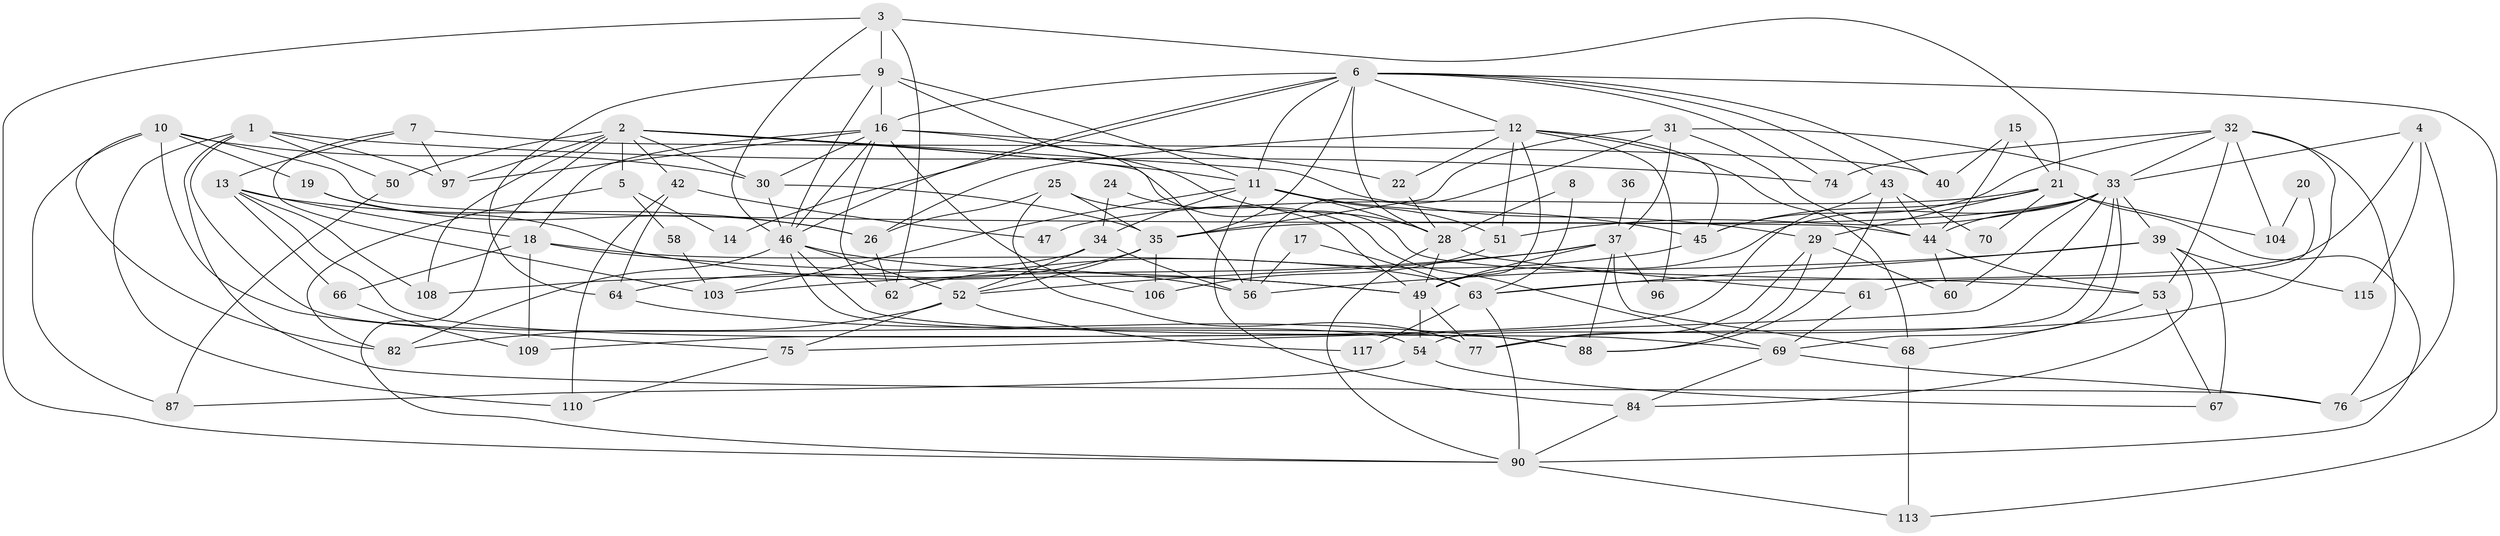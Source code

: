 // original degree distribution, {3: 0.3050847457627119, 8: 0.025423728813559324, 5: 0.16101694915254236, 4: 0.2542372881355932, 6: 0.0847457627118644, 2: 0.1271186440677966, 7: 0.0423728813559322}
// Generated by graph-tools (version 1.1) at 2025/42/03/06/25 10:42:00]
// undirected, 81 vertices, 194 edges
graph export_dot {
graph [start="1"]
  node [color=gray90,style=filled];
  1 [super="+80"];
  2 [super="+98"];
  3;
  4;
  5 [super="+92"];
  6 [super="+85"];
  7 [super="+89"];
  8;
  9;
  10 [super="+23"];
  11 [super="+38"];
  12 [super="+111"];
  13 [super="+27"];
  14;
  15;
  16 [super="+86"];
  17;
  18;
  19;
  20;
  21 [super="+79"];
  22;
  24;
  25;
  26 [super="+94"];
  28 [super="+65"];
  29;
  30 [super="+114"];
  31 [super="+55"];
  32 [super="+41"];
  33 [super="+101"];
  34 [super="+81"];
  35 [super="+78"];
  36;
  37 [super="+57"];
  39 [super="+73"];
  40 [super="+107"];
  42;
  43 [super="+59"];
  44 [super="+83"];
  45 [super="+48"];
  46 [super="+100"];
  47;
  49 [super="+91"];
  50;
  51;
  52 [super="+72"];
  53 [super="+95"];
  54;
  56 [super="+93"];
  58;
  60;
  61;
  62;
  63 [super="+112"];
  64;
  66;
  67;
  68;
  69 [super="+71"];
  70;
  74;
  75;
  76 [super="+105"];
  77 [super="+99"];
  82;
  84;
  87;
  88 [super="+116"];
  90 [super="+102"];
  96;
  97;
  103 [super="+118"];
  104;
  106;
  108;
  109;
  110;
  113;
  115;
  117;
  1 -- 50;
  1 -- 110;
  1 -- 97;
  1 -- 54;
  1 -- 74;
  1 -- 76;
  2 -- 11;
  2 -- 29;
  2 -- 42;
  2 -- 50;
  2 -- 90;
  2 -- 97;
  2 -- 108;
  2 -- 5 [weight=2];
  2 -- 53;
  2 -- 30;
  3 -- 9;
  3 -- 62;
  3 -- 21;
  3 -- 90;
  3 -- 46;
  4 -- 115;
  4 -- 33;
  4 -- 63;
  4 -- 76;
  5 -- 82;
  5 -- 58;
  5 -- 14;
  6 -- 28;
  6 -- 14;
  6 -- 40;
  6 -- 16;
  6 -- 113;
  6 -- 35;
  6 -- 74;
  6 -- 12;
  6 -- 11;
  6 -- 46;
  6 -- 43;
  7 -- 40 [weight=2];
  7 -- 13 [weight=2];
  7 -- 97;
  7 -- 103;
  8 -- 28;
  8 -- 63;
  9 -- 11;
  9 -- 46;
  9 -- 64;
  9 -- 56;
  9 -- 16;
  10 -- 44;
  10 -- 19;
  10 -- 82;
  10 -- 87;
  10 -- 75;
  10 -- 30;
  11 -- 51;
  11 -- 84;
  11 -- 34;
  11 -- 28;
  11 -- 45;
  11 -- 103;
  12 -- 26;
  12 -- 96;
  12 -- 68;
  12 -- 45;
  12 -- 49;
  12 -- 51;
  12 -- 22;
  13 -- 18;
  13 -- 66;
  13 -- 26;
  13 -- 108;
  13 -- 88;
  15 -- 44;
  15 -- 21;
  15 -- 40;
  16 -- 97;
  16 -- 62;
  16 -- 18;
  16 -- 106;
  16 -- 22;
  16 -- 46;
  16 -- 28;
  16 -- 30;
  17 -- 63;
  17 -- 56;
  18 -- 63;
  18 -- 66;
  18 -- 109;
  18 -- 49;
  19 -- 26;
  19 -- 49;
  20 -- 104;
  20 -- 61;
  21 -- 29;
  21 -- 45;
  21 -- 70;
  21 -- 104;
  21 -- 47;
  21 -- 90;
  22 -- 28;
  24 -- 69;
  24 -- 34;
  25 -- 35;
  25 -- 77;
  25 -- 26;
  25 -- 49;
  26 -- 62;
  28 -- 90;
  28 -- 61;
  28 -- 49;
  29 -- 60;
  29 -- 77;
  29 -- 88;
  30 -- 46;
  30 -- 35;
  31 -- 44;
  31 -- 35;
  31 -- 56;
  31 -- 33;
  31 -- 37;
  32 -- 104;
  32 -- 74;
  32 -- 77;
  32 -- 53;
  32 -- 33;
  32 -- 45;
  32 -- 76;
  33 -- 51 [weight=2];
  33 -- 49;
  33 -- 35;
  33 -- 39;
  33 -- 69;
  33 -- 75;
  33 -- 54;
  33 -- 60;
  33 -- 44;
  34 -- 56;
  34 -- 108;
  34 -- 52;
  35 -- 64;
  35 -- 106;
  35 -- 52;
  36 -- 37 [weight=2];
  37 -- 52;
  37 -- 96;
  37 -- 68;
  37 -- 103;
  37 -- 88;
  37 -- 49;
  39 -- 115;
  39 -- 56;
  39 -- 67;
  39 -- 84;
  39 -- 63;
  42 -- 64;
  42 -- 47;
  42 -- 110;
  43 -- 70;
  43 -- 44;
  43 -- 88;
  43 -- 109;
  44 -- 53;
  44 -- 60;
  45 -- 62;
  46 -- 69;
  46 -- 82;
  46 -- 52;
  46 -- 56;
  46 -- 77;
  49 -- 77;
  49 -- 54;
  50 -- 87;
  51 -- 106;
  52 -- 75;
  52 -- 82;
  52 -- 117;
  53 -- 67;
  53 -- 68;
  54 -- 67;
  54 -- 87;
  58 -- 103;
  61 -- 69;
  63 -- 117;
  63 -- 90;
  64 -- 88;
  66 -- 109;
  68 -- 113;
  69 -- 76;
  69 -- 84;
  75 -- 110;
  84 -- 90;
  90 -- 113;
}
